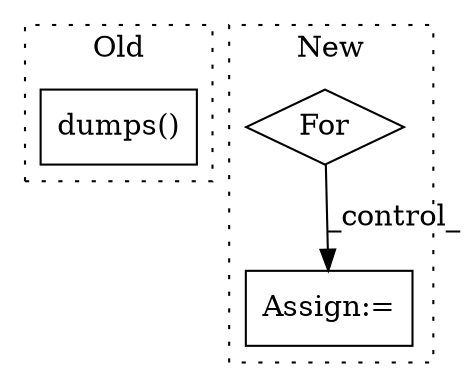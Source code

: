 digraph G {
subgraph cluster0 {
1 [label="dumps()" a="75" s="1344,1361" l="13,1" shape="box"];
label = "Old";
style="dotted";
}
subgraph cluster1 {
2 [label="For" a="107" s="2988,3035" l="4,10" shape="diamond"];
3 [label="Assign:=" a="68" s="3051" l="3" shape="box"];
label = "New";
style="dotted";
}
2 -> 3 [label="_control_"];
}